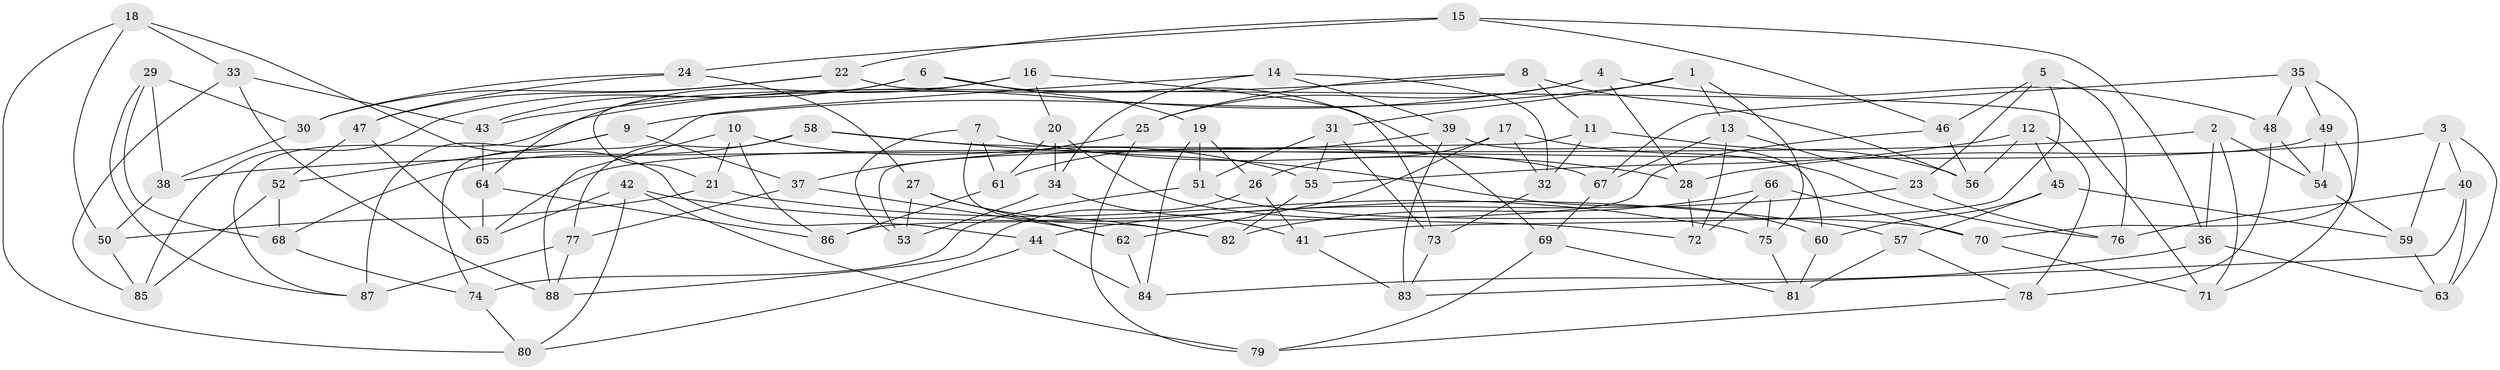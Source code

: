 // coarse degree distribution, {10: 0.06818181818181818, 8: 0.06818181818181818, 7: 0.06818181818181818, 4: 0.4090909090909091, 6: 0.2727272727272727, 9: 0.045454545454545456, 5: 0.022727272727272728, 3: 0.045454545454545456}
// Generated by graph-tools (version 1.1) at 2025/20/03/04/25 18:20:48]
// undirected, 88 vertices, 176 edges
graph export_dot {
graph [start="1"]
  node [color=gray90,style=filled];
  1;
  2;
  3;
  4;
  5;
  6;
  7;
  8;
  9;
  10;
  11;
  12;
  13;
  14;
  15;
  16;
  17;
  18;
  19;
  20;
  21;
  22;
  23;
  24;
  25;
  26;
  27;
  28;
  29;
  30;
  31;
  32;
  33;
  34;
  35;
  36;
  37;
  38;
  39;
  40;
  41;
  42;
  43;
  44;
  45;
  46;
  47;
  48;
  49;
  50;
  51;
  52;
  53;
  54;
  55;
  56;
  57;
  58;
  59;
  60;
  61;
  62;
  63;
  64;
  65;
  66;
  67;
  68;
  69;
  70;
  71;
  72;
  73;
  74;
  75;
  76;
  77;
  78;
  79;
  80;
  81;
  82;
  83;
  84;
  85;
  86;
  87;
  88;
  1 -- 13;
  1 -- 75;
  1 -- 31;
  1 -- 9;
  2 -- 71;
  2 -- 38;
  2 -- 54;
  2 -- 36;
  3 -- 63;
  3 -- 40;
  3 -- 28;
  3 -- 59;
  4 -- 87;
  4 -- 48;
  4 -- 28;
  4 -- 25;
  5 -- 76;
  5 -- 41;
  5 -- 23;
  5 -- 46;
  6 -- 69;
  6 -- 85;
  6 -- 43;
  6 -- 19;
  7 -- 61;
  7 -- 82;
  7 -- 28;
  7 -- 53;
  8 -- 56;
  8 -- 25;
  8 -- 43;
  8 -- 11;
  9 -- 37;
  9 -- 52;
  9 -- 87;
  10 -- 21;
  10 -- 86;
  10 -- 88;
  10 -- 55;
  11 -- 56;
  11 -- 32;
  11 -- 53;
  12 -- 56;
  12 -- 78;
  12 -- 45;
  12 -- 55;
  13 -- 67;
  13 -- 23;
  13 -- 72;
  14 -- 74;
  14 -- 39;
  14 -- 32;
  14 -- 34;
  15 -- 46;
  15 -- 22;
  15 -- 24;
  15 -- 36;
  16 -- 73;
  16 -- 20;
  16 -- 64;
  16 -- 21;
  17 -- 62;
  17 -- 76;
  17 -- 26;
  17 -- 32;
  18 -- 80;
  18 -- 44;
  18 -- 50;
  18 -- 33;
  19 -- 84;
  19 -- 26;
  19 -- 51;
  20 -- 34;
  20 -- 72;
  20 -- 61;
  21 -- 50;
  21 -- 75;
  22 -- 47;
  22 -- 30;
  22 -- 71;
  23 -- 44;
  23 -- 76;
  24 -- 47;
  24 -- 30;
  24 -- 27;
  25 -- 79;
  25 -- 37;
  26 -- 41;
  26 -- 88;
  27 -- 53;
  27 -- 82;
  27 -- 62;
  28 -- 72;
  29 -- 68;
  29 -- 38;
  29 -- 87;
  29 -- 30;
  30 -- 38;
  31 -- 51;
  31 -- 55;
  31 -- 73;
  32 -- 73;
  33 -- 43;
  33 -- 88;
  33 -- 85;
  34 -- 53;
  34 -- 41;
  35 -- 67;
  35 -- 49;
  35 -- 48;
  35 -- 70;
  36 -- 84;
  36 -- 63;
  37 -- 77;
  37 -- 62;
  38 -- 50;
  39 -- 61;
  39 -- 83;
  39 -- 60;
  40 -- 63;
  40 -- 76;
  40 -- 83;
  41 -- 83;
  42 -- 80;
  42 -- 57;
  42 -- 79;
  42 -- 65;
  43 -- 64;
  44 -- 84;
  44 -- 80;
  45 -- 57;
  45 -- 59;
  45 -- 60;
  46 -- 86;
  46 -- 56;
  47 -- 52;
  47 -- 65;
  48 -- 78;
  48 -- 54;
  49 -- 54;
  49 -- 65;
  49 -- 71;
  50 -- 85;
  51 -- 74;
  51 -- 70;
  52 -- 68;
  52 -- 85;
  54 -- 59;
  55 -- 82;
  57 -- 81;
  57 -- 78;
  58 -- 68;
  58 -- 67;
  58 -- 77;
  58 -- 60;
  59 -- 63;
  60 -- 81;
  61 -- 86;
  62 -- 84;
  64 -- 86;
  64 -- 65;
  66 -- 82;
  66 -- 75;
  66 -- 72;
  66 -- 70;
  67 -- 69;
  68 -- 74;
  69 -- 81;
  69 -- 79;
  70 -- 71;
  73 -- 83;
  74 -- 80;
  75 -- 81;
  77 -- 87;
  77 -- 88;
  78 -- 79;
}
